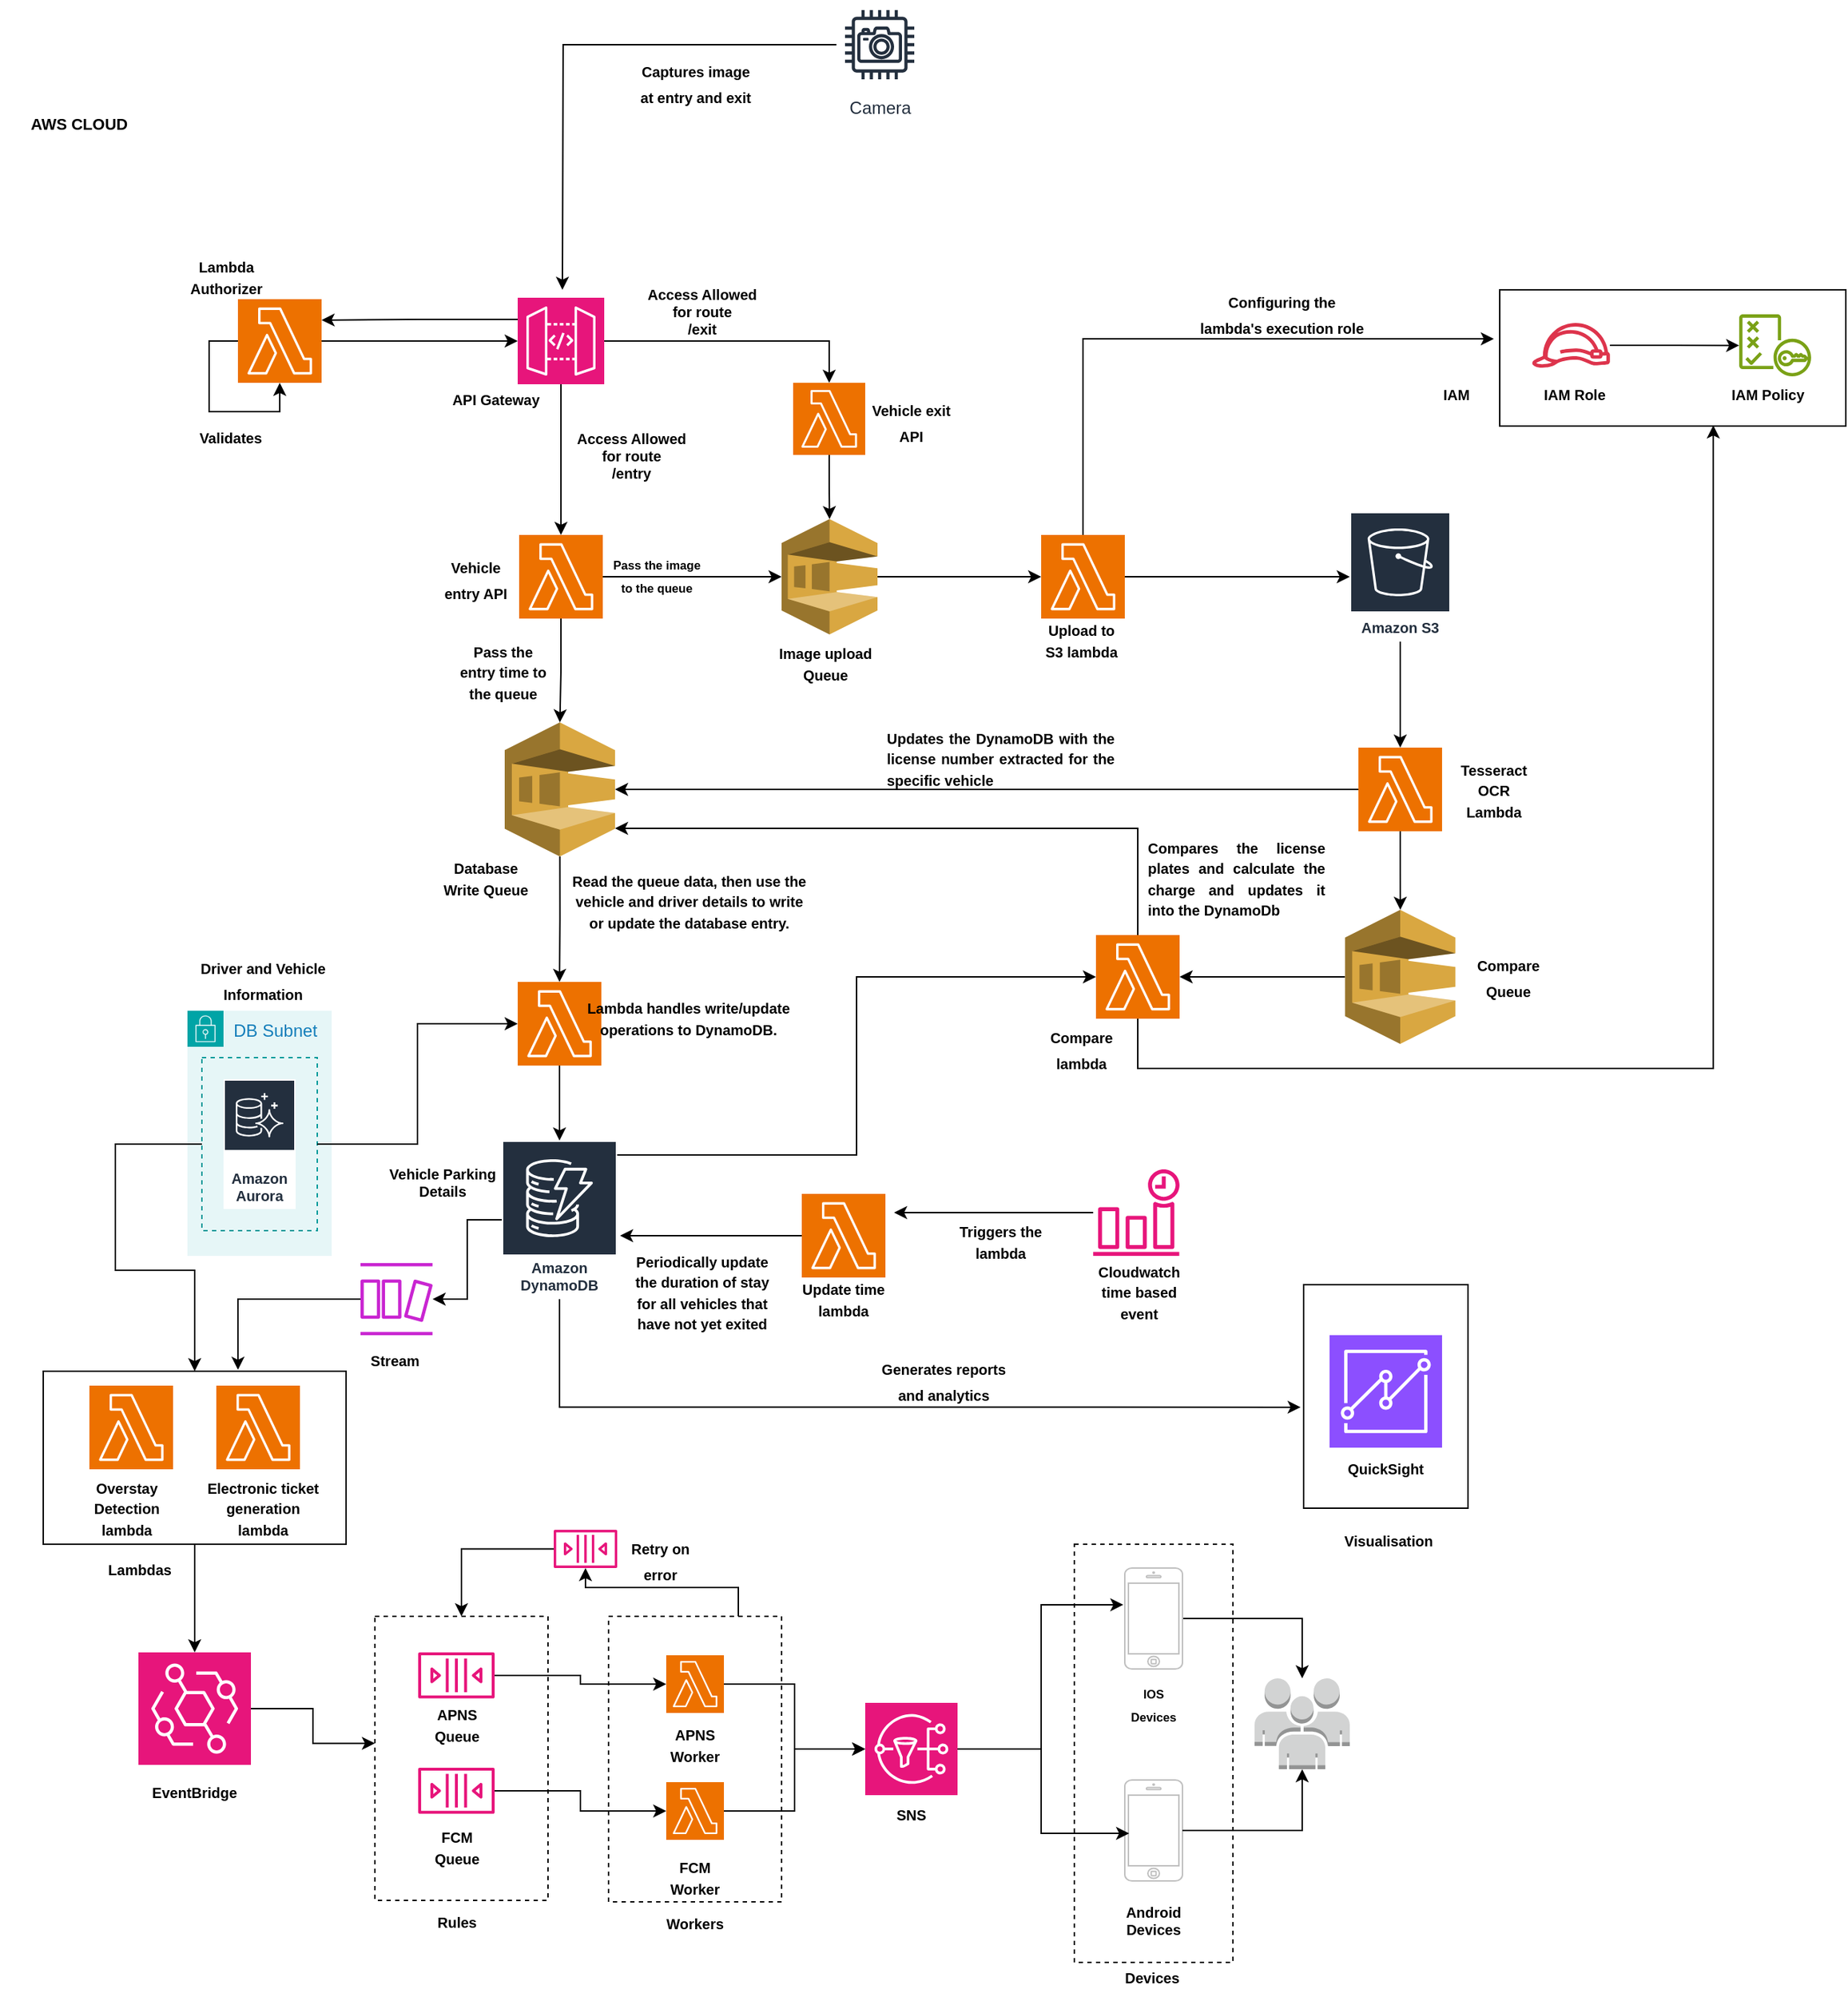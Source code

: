 <mxfile version="24.4.4" type="github">
  <diagram name="Page-1" id="XCapX623ZK9VIntV2yf6">
    <mxGraphModel dx="1434" dy="774" grid="1" gridSize="10" guides="1" tooltips="1" connect="1" arrows="1" fold="1" page="1" pageScale="1" pageWidth="850" pageHeight="1100" math="0" shadow="0">
      <root>
        <mxCell id="0" />
        <mxCell id="1" parent="0" />
        <mxCell id="y3648cTaK8qfpZ_CPwrZ-4" value="AWS CLOUD" style="text;html=1;align=center;verticalAlign=middle;whiteSpace=wrap;rounded=0;fontStyle=1;fontSize=11;" parent="1" vertex="1">
          <mxGeometry x="20" y="110" width="110" height="30" as="geometry" />
        </mxCell>
        <mxCell id="y3648cTaK8qfpZ_CPwrZ-14" value="&lt;div&gt;DB Subnet&lt;/div&gt;&lt;div&gt;&lt;br&gt;&lt;/div&gt;" style="points=[[0,0],[0.25,0],[0.5,0],[0.75,0],[1,0],[1,0.25],[1,0.5],[1,0.75],[1,1],[0.75,1],[0.5,1],[0.25,1],[0,1],[0,0.75],[0,0.5],[0,0.25]];outlineConnect=0;gradientColor=none;html=1;whiteSpace=wrap;fontSize=12;fontStyle=0;container=1;pointerEvents=0;collapsible=0;recursiveResize=0;shape=mxgraph.aws4.group;grIcon=mxgraph.aws4.group_security_group;grStroke=0;strokeColor=#00A4A6;fillColor=#E6F6F7;verticalAlign=top;align=left;spacingLeft=30;fontColor=#147EBA;dashed=0;" parent="1" vertex="1">
          <mxGeometry x="150" y="740" width="100" height="170" as="geometry" />
        </mxCell>
        <mxCell id="y3648cTaK8qfpZ_CPwrZ-59" value="Amazon&lt;br&gt;&lt;div&gt;Aurora&lt;/div&gt;" style="sketch=0;outlineConnect=0;fontColor=#232F3E;gradientColor=none;strokeColor=#ffffff;fillColor=#232F3E;dashed=0;verticalLabelPosition=middle;verticalAlign=bottom;align=center;html=1;whiteSpace=wrap;fontSize=10;fontStyle=1;spacing=3;shape=mxgraph.aws4.productIcon;prIcon=mxgraph.aws4.aurora;" parent="y3648cTaK8qfpZ_CPwrZ-14" vertex="1">
          <mxGeometry x="25" y="47.5" width="50" height="90" as="geometry" />
        </mxCell>
        <mxCell id="y3648cTaK8qfpZ_CPwrZ-17" value="" style="rounded=0;whiteSpace=wrap;html=1;fillColor=none;strokeColor=#009999;dashed=1;" parent="y3648cTaK8qfpZ_CPwrZ-14" vertex="1">
          <mxGeometry x="10" y="32.5" width="80" height="120" as="geometry" />
        </mxCell>
        <mxCell id="y3648cTaK8qfpZ_CPwrZ-41" style="edgeStyle=orthogonalEdgeStyle;rounded=0;orthogonalLoop=1;jettySize=auto;html=1;exitX=0.5;exitY=1;exitDx=0;exitDy=0;exitPerimeter=0;entryX=0.5;entryY=0;entryDx=0;entryDy=0;entryPerimeter=0;" parent="1" source="y3648cTaK8qfpZ_CPwrZ-18" target="y3648cTaK8qfpZ_CPwrZ-45" edge="1">
          <mxGeometry relative="1" as="geometry">
            <mxPoint x="409" y="400" as="targetPoint" />
          </mxGeometry>
        </mxCell>
        <mxCell id="VPLvg2K2wHVccdFYRHNz-117" style="edgeStyle=orthogonalEdgeStyle;rounded=0;orthogonalLoop=1;jettySize=auto;html=1;exitX=1;exitY=0.5;exitDx=0;exitDy=0;exitPerimeter=0;entryX=0.5;entryY=0;entryDx=0;entryDy=0;entryPerimeter=0;" edge="1" parent="1" source="y3648cTaK8qfpZ_CPwrZ-18" target="VPLvg2K2wHVccdFYRHNz-119">
          <mxGeometry relative="1" as="geometry">
            <mxPoint x="1020" y="360" as="targetPoint" />
          </mxGeometry>
        </mxCell>
        <mxCell id="y3648cTaK8qfpZ_CPwrZ-18" value="" style="sketch=0;points=[[0,0,0],[0.25,0,0],[0.5,0,0],[0.75,0,0],[1,0,0],[0,1,0],[0.25,1,0],[0.5,1,0],[0.75,1,0],[1,1,0],[0,0.25,0],[0,0.5,0],[0,0.75,0],[1,0.25,0],[1,0.5,0],[1,0.75,0]];outlineConnect=0;fontColor=#232F3E;fillColor=#E7157B;strokeColor=#ffffff;dashed=0;verticalLabelPosition=bottom;verticalAlign=top;align=center;html=1;fontSize=12;fontStyle=0;aspect=fixed;shape=mxgraph.aws4.resourceIcon;resIcon=mxgraph.aws4.api_gateway;" parent="1" vertex="1">
          <mxGeometry x="379" y="245.5" width="60" height="60" as="geometry" />
        </mxCell>
        <mxCell id="y3648cTaK8qfpZ_CPwrZ-24" value="&lt;div style=&quot;font-size: 10px;&quot;&gt;&lt;b&gt;&lt;font style=&quot;font-size: 10px;&quot;&gt;API Gateway&lt;/font&gt;&lt;/b&gt;&lt;/div&gt;&lt;div style=&quot;font-size: 10px;&quot;&gt;&lt;b&gt;&lt;font style=&quot;font-size: 10px;&quot;&gt;&lt;br&gt;&lt;/font&gt;&lt;/b&gt;&lt;/div&gt;" style="text;html=1;align=center;verticalAlign=middle;whiteSpace=wrap;rounded=0;" parent="1" vertex="1">
          <mxGeometry x="324" y="312.25" width="80" height="20" as="geometry" />
        </mxCell>
        <mxCell id="y3648cTaK8qfpZ_CPwrZ-43" value="&lt;div style=&quot;font-size: 10px;&quot;&gt;&lt;font style=&quot;font-size: 10px;&quot;&gt;&lt;b&gt;&lt;font style=&quot;font-size: 10px;&quot;&gt;Access Allowed&lt;/font&gt;&lt;/b&gt;&lt;/font&gt;&lt;/div&gt;&lt;div style=&quot;font-size: 10px;&quot;&gt;&lt;font style=&quot;font-size: 10px;&quot;&gt;&lt;b&gt;&lt;font style=&quot;font-size: 10px;&quot;&gt;for route &lt;br&gt;/entry&lt;br&gt;&lt;/font&gt;&lt;/b&gt;&lt;/font&gt;&lt;/div&gt;" style="text;html=1;align=center;verticalAlign=middle;whiteSpace=wrap;rounded=0;" parent="1" vertex="1">
          <mxGeometry x="412.5" y="340" width="90" height="30" as="geometry" />
        </mxCell>
        <mxCell id="y3648cTaK8qfpZ_CPwrZ-49" style="edgeStyle=orthogonalEdgeStyle;rounded=0;orthogonalLoop=1;jettySize=auto;html=1;exitX=1;exitY=0.5;exitDx=0;exitDy=0;exitPerimeter=0;" parent="1" source="y3648cTaK8qfpZ_CPwrZ-44" target="y3648cTaK8qfpZ_CPwrZ-50" edge="1">
          <mxGeometry relative="1" as="geometry">
            <mxPoint x="690" y="460" as="targetPoint" />
          </mxGeometry>
        </mxCell>
        <mxCell id="y3648cTaK8qfpZ_CPwrZ-44" value="" style="sketch=0;points=[[0,0,0],[0.25,0,0],[0.5,0,0],[0.75,0,0],[1,0,0],[0,1,0],[0.25,1,0],[0.5,1,0],[0.75,1,0],[1,1,0],[0,0.25,0],[0,0.5,0],[0,0.75,0],[1,0.25,0],[1,0.5,0],[1,0.75,0]];outlineConnect=0;fontColor=#232F3E;fillColor=#ED7100;strokeColor=#ffffff;dashed=0;verticalLabelPosition=bottom;verticalAlign=top;align=center;html=1;fontSize=12;fontStyle=0;aspect=fixed;shape=mxgraph.aws4.resourceIcon;resIcon=mxgraph.aws4.lambda;" parent="1" vertex="1">
          <mxGeometry x="742" y="410" width="58" height="58" as="geometry" />
        </mxCell>
        <mxCell id="y3648cTaK8qfpZ_CPwrZ-45" value="" style="sketch=0;points=[[0,0,0],[0.25,0,0],[0.5,0,0],[0.75,0,0],[1,0,0],[0,1,0],[0.25,1,0],[0.5,1,0],[0.75,1,0],[1,1,0],[0,0.25,0],[0,0.5,0],[0,0.75,0],[1,0.25,0],[1,0.5,0],[1,0.75,0]];outlineConnect=0;fontColor=#232F3E;fillColor=#ED7100;strokeColor=#ffffff;dashed=0;verticalLabelPosition=bottom;verticalAlign=top;align=center;html=1;fontSize=12;fontStyle=0;aspect=fixed;shape=mxgraph.aws4.resourceIcon;resIcon=mxgraph.aws4.lambda;" parent="1" vertex="1">
          <mxGeometry x="380" y="410" width="58" height="58" as="geometry" />
        </mxCell>
        <mxCell id="y3648cTaK8qfpZ_CPwrZ-47" value="&lt;b&gt;&lt;font style=&quot;font-size: 10px;&quot;&gt;Upload to S3 lambda&lt;/font&gt;&lt;/b&gt;" style="text;html=1;align=center;verticalAlign=middle;whiteSpace=wrap;rounded=0;" parent="1" vertex="1">
          <mxGeometry x="740" y="468" width="60" height="30" as="geometry" />
        </mxCell>
        <mxCell id="y3648cTaK8qfpZ_CPwrZ-50" value="Amazon S3" style="sketch=0;outlineConnect=0;fontColor=#232F3E;gradientColor=none;strokeColor=#ffffff;fillColor=#232F3E;dashed=0;verticalLabelPosition=middle;verticalAlign=bottom;align=center;html=1;whiteSpace=wrap;fontSize=10;fontStyle=1;spacing=3;shape=mxgraph.aws4.productIcon;prIcon=mxgraph.aws4.s3;" parent="1" vertex="1">
          <mxGeometry x="956" y="394" width="70" height="90" as="geometry" />
        </mxCell>
        <mxCell id="VPLvg2K2wHVccdFYRHNz-115" style="edgeStyle=orthogonalEdgeStyle;rounded=0;orthogonalLoop=1;jettySize=auto;html=1;" edge="1" parent="1" source="y3648cTaK8qfpZ_CPwrZ-51" target="y3648cTaK8qfpZ_CPwrZ-65">
          <mxGeometry relative="1" as="geometry" />
        </mxCell>
        <mxCell id="VPLvg2K2wHVccdFYRHNz-131" value="" style="edgeStyle=orthogonalEdgeStyle;rounded=0;orthogonalLoop=1;jettySize=auto;html=1;" edge="1" parent="1" source="y3648cTaK8qfpZ_CPwrZ-51" target="VPLvg2K2wHVccdFYRHNz-130">
          <mxGeometry relative="1" as="geometry" />
        </mxCell>
        <mxCell id="y3648cTaK8qfpZ_CPwrZ-51" value="" style="sketch=0;points=[[0,0,0],[0.25,0,0],[0.5,0,0],[0.75,0,0],[1,0,0],[0,1,0],[0.25,1,0],[0.5,1,0],[0.75,1,0],[1,1,0],[0,0.25,0],[0,0.5,0],[0,0.75,0],[1,0.25,0],[1,0.5,0],[1,0.75,0]];outlineConnect=0;fontColor=#232F3E;fillColor=#ED7100;strokeColor=#ffffff;dashed=0;verticalLabelPosition=bottom;verticalAlign=top;align=center;html=1;fontSize=12;fontStyle=0;aspect=fixed;shape=mxgraph.aws4.resourceIcon;resIcon=mxgraph.aws4.lambda;" parent="1" vertex="1">
          <mxGeometry x="962" y="557.5" width="58" height="58" as="geometry" />
        </mxCell>
        <mxCell id="y3648cTaK8qfpZ_CPwrZ-56" value="&lt;b&gt;&lt;font style=&quot;font-size: 10px;&quot;&gt;Tesseract OCR Lambda&lt;/font&gt;&lt;/b&gt;" style="text;html=1;align=center;verticalAlign=middle;whiteSpace=wrap;rounded=0;" parent="1" vertex="1">
          <mxGeometry x="1026" y="571.5" width="60" height="30" as="geometry" />
        </mxCell>
        <mxCell id="y3648cTaK8qfpZ_CPwrZ-57" style="edgeStyle=orthogonalEdgeStyle;rounded=0;orthogonalLoop=1;jettySize=auto;html=1;exitX=0.5;exitY=1;exitDx=0;exitDy=0;" parent="1" edge="1">
          <mxGeometry relative="1" as="geometry">
            <mxPoint x="768" y="651" as="sourcePoint" />
            <mxPoint x="768" y="651" as="targetPoint" />
          </mxGeometry>
        </mxCell>
        <mxCell id="y3648cTaK8qfpZ_CPwrZ-65" value="" style="outlineConnect=0;dashed=0;verticalLabelPosition=bottom;verticalAlign=top;align=center;html=1;shape=mxgraph.aws3.sqs;fillColor=#D9A741;gradientColor=none;" parent="1" vertex="1">
          <mxGeometry x="370" y="540" width="76.5" height="93" as="geometry" />
        </mxCell>
        <mxCell id="y3648cTaK8qfpZ_CPwrZ-66" style="edgeStyle=orthogonalEdgeStyle;rounded=0;orthogonalLoop=1;jettySize=auto;html=1;exitX=0.5;exitY=1;exitDx=0;exitDy=0;exitPerimeter=0;entryX=0.5;entryY=0;entryDx=0;entryDy=0;entryPerimeter=0;" parent="1" source="y3648cTaK8qfpZ_CPwrZ-45" target="y3648cTaK8qfpZ_CPwrZ-65" edge="1">
          <mxGeometry relative="1" as="geometry" />
        </mxCell>
        <mxCell id="VPLvg2K2wHVccdFYRHNz-143" style="edgeStyle=orthogonalEdgeStyle;rounded=0;orthogonalLoop=1;jettySize=auto;html=1;" edge="1" parent="1" source="y3648cTaK8qfpZ_CPwrZ-71" target="VPLvg2K2wHVccdFYRHNz-142">
          <mxGeometry relative="1" as="geometry" />
        </mxCell>
        <mxCell id="y3648cTaK8qfpZ_CPwrZ-71" value="Amazon DynamoDB" style="sketch=0;outlineConnect=0;fontColor=#232F3E;gradientColor=none;strokeColor=#ffffff;fillColor=#232F3E;dashed=0;verticalLabelPosition=middle;verticalAlign=bottom;align=center;html=1;whiteSpace=wrap;fontSize=10;fontStyle=1;spacing=3;shape=mxgraph.aws4.productIcon;prIcon=mxgraph.aws4.dynamodb;" parent="1" vertex="1">
          <mxGeometry x="368" y="830" width="80" height="110" as="geometry" />
        </mxCell>
        <mxCell id="y3648cTaK8qfpZ_CPwrZ-76" style="edgeStyle=orthogonalEdgeStyle;rounded=0;orthogonalLoop=1;jettySize=auto;html=1;exitX=0.5;exitY=1;exitDx=0;exitDy=0;exitPerimeter=0;" parent="1" source="y3648cTaK8qfpZ_CPwrZ-73" target="y3648cTaK8qfpZ_CPwrZ-71" edge="1">
          <mxGeometry relative="1" as="geometry" />
        </mxCell>
        <mxCell id="y3648cTaK8qfpZ_CPwrZ-73" value="" style="sketch=0;points=[[0,0,0],[0.25,0,0],[0.5,0,0],[0.75,0,0],[1,0,0],[0,1,0],[0.25,1,0],[0.5,1,0],[0.75,1,0],[1,1,0],[0,0.25,0],[0,0.5,0],[0,0.75,0],[1,0.25,0],[1,0.5,0],[1,0.75,0]];outlineConnect=0;fontColor=#232F3E;fillColor=#ED7100;strokeColor=#ffffff;dashed=0;verticalLabelPosition=bottom;verticalAlign=top;align=center;html=1;fontSize=12;fontStyle=0;aspect=fixed;shape=mxgraph.aws4.resourceIcon;resIcon=mxgraph.aws4.lambda;" parent="1" vertex="1">
          <mxGeometry x="379" y="720" width="58" height="58" as="geometry" />
        </mxCell>
        <mxCell id="y3648cTaK8qfpZ_CPwrZ-74" style="edgeStyle=orthogonalEdgeStyle;rounded=0;orthogonalLoop=1;jettySize=auto;html=1;exitX=0.5;exitY=1;exitDx=0;exitDy=0;exitPerimeter=0;entryX=0.5;entryY=0;entryDx=0;entryDy=0;entryPerimeter=0;" parent="1" source="y3648cTaK8qfpZ_CPwrZ-65" target="y3648cTaK8qfpZ_CPwrZ-73" edge="1">
          <mxGeometry relative="1" as="geometry" />
        </mxCell>
        <mxCell id="VPLvg2K2wHVccdFYRHNz-167" value="" style="edgeStyle=orthogonalEdgeStyle;rounded=0;orthogonalLoop=1;jettySize=auto;html=1;" edge="1" parent="1" source="y3648cTaK8qfpZ_CPwrZ-17" target="VPLvg2K2wHVccdFYRHNz-165">
          <mxGeometry relative="1" as="geometry">
            <Array as="points">
              <mxPoint x="100" y="833" />
              <mxPoint x="100" y="920" />
              <mxPoint x="155" y="920" />
            </Array>
          </mxGeometry>
        </mxCell>
        <mxCell id="y3648cTaK8qfpZ_CPwrZ-79" value="&lt;sub&gt;&lt;b&gt;Vehicle entry API&lt;br&gt;&lt;/b&gt;&lt;/sub&gt;" style="text;html=1;align=center;verticalAlign=middle;whiteSpace=wrap;rounded=0;" parent="1" vertex="1">
          <mxGeometry x="320" y="424" width="60" height="30" as="geometry" />
        </mxCell>
        <mxCell id="y3648cTaK8qfpZ_CPwrZ-80" value="&lt;font style=&quot;font-size: 10px;&quot;&gt;&lt;b&gt;Pass the entry time to the queue&lt;/b&gt;&lt;/font&gt;" style="text;html=1;align=center;verticalAlign=middle;whiteSpace=wrap;rounded=0;" parent="1" vertex="1">
          <mxGeometry x="334" y="490" width="70" height="30" as="geometry" />
        </mxCell>
        <mxCell id="y3648cTaK8qfpZ_CPwrZ-81" value="&lt;div align=&quot;center&quot;&gt;&lt;b&gt;&lt;font style=&quot;font-size: 10px;&quot;&gt;Read the queue data, then use the vehicle and driver details to write or update the database entry.&lt;/font&gt;&lt;/b&gt;&lt;/div&gt;" style="text;html=1;align=center;verticalAlign=middle;whiteSpace=wrap;rounded=0;" parent="1" vertex="1">
          <mxGeometry x="412.5" y="648" width="170" height="32" as="geometry" />
        </mxCell>
        <mxCell id="y3648cTaK8qfpZ_CPwrZ-83" value="&lt;div align=&quot;center&quot;&gt;&lt;font style=&quot;font-size: 10px;&quot;&gt;&lt;b&gt;Lambda handles write/update operations to DynamoDB.&lt;/b&gt;&lt;/font&gt;&lt;/div&gt;" style="text;html=1;align=center;verticalAlign=middle;whiteSpace=wrap;rounded=0;" parent="1" vertex="1">
          <mxGeometry x="425" y="720" width="145" height="50" as="geometry" />
        </mxCell>
        <mxCell id="VPLvg2K2wHVccdFYRHNz-187" style="edgeStyle=orthogonalEdgeStyle;rounded=0;orthogonalLoop=1;jettySize=auto;html=1;" edge="1" parent="1" source="VPLvg2K2wHVccdFYRHNz-1">
          <mxGeometry relative="1" as="geometry">
            <mxPoint x="640" y="880" as="targetPoint" />
          </mxGeometry>
        </mxCell>
        <mxCell id="VPLvg2K2wHVccdFYRHNz-1" value="" style="sketch=0;outlineConnect=0;fontColor=#232F3E;gradientColor=none;fillColor=#E7157B;strokeColor=none;dashed=0;verticalLabelPosition=bottom;verticalAlign=top;align=center;html=1;fontSize=12;fontStyle=0;aspect=fixed;pointerEvents=1;shape=mxgraph.aws4.event_time_based;" vertex="1" parent="1">
          <mxGeometry x="778" y="850" width="60" height="60" as="geometry" />
        </mxCell>
        <mxCell id="VPLvg2K2wHVccdFYRHNz-2" value="" style="sketch=0;points=[[0,0,0],[0.25,0,0],[0.5,0,0],[0.75,0,0],[1,0,0],[0,1,0],[0.25,1,0],[0.5,1,0],[0.75,1,0],[1,1,0],[0,0.25,0],[0,0.5,0],[0,0.75,0],[1,0.25,0],[1,0.5,0],[1,0.75,0]];outlineConnect=0;fontColor=#232F3E;fillColor=#ED7100;strokeColor=#ffffff;dashed=0;verticalLabelPosition=bottom;verticalAlign=top;align=center;html=1;fontSize=12;fontStyle=0;aspect=fixed;shape=mxgraph.aws4.resourceIcon;resIcon=mxgraph.aws4.lambda;" vertex="1" parent="1">
          <mxGeometry x="576" y="867" width="58" height="58" as="geometry" />
        </mxCell>
        <mxCell id="VPLvg2K2wHVccdFYRHNz-7" value="&lt;b style=&quot;font-size: 10px;&quot;&gt;Cloudwatch time based event &lt;br&gt;&lt;/b&gt;" style="text;html=1;align=center;verticalAlign=middle;whiteSpace=wrap;rounded=0;" vertex="1" parent="1">
          <mxGeometry x="780" y="920" width="60" height="30" as="geometry" />
        </mxCell>
        <mxCell id="VPLvg2K2wHVccdFYRHNz-9" value="&lt;b&gt;&lt;font style=&quot;font-size: 10px;&quot;&gt;Triggers the lambda&lt;br&gt;&lt;/font&gt;&lt;/b&gt;" style="text;html=1;align=center;verticalAlign=middle;whiteSpace=wrap;rounded=0;" vertex="1" parent="1">
          <mxGeometry x="679" y="885" width="70" height="30" as="geometry" />
        </mxCell>
        <mxCell id="VPLvg2K2wHVccdFYRHNz-11" value="&lt;font style=&quot;font-size: 10px;&quot;&gt;&lt;b&gt;Update time &lt;br&gt;&lt;/b&gt;&lt;/font&gt;&lt;div&gt;&lt;font style=&quot;font-size: 10px;&quot;&gt;&lt;b&gt;lambda &lt;/b&gt;&lt;/font&gt;&lt;/div&gt;" style="text;html=1;align=center;verticalAlign=middle;whiteSpace=wrap;rounded=0;" vertex="1" parent="1">
          <mxGeometry x="567.25" y="925" width="75.5" height="30" as="geometry" />
        </mxCell>
        <mxCell id="VPLvg2K2wHVccdFYRHNz-13" value="&lt;font style=&quot;font-size: 10px;&quot;&gt;&lt;b&gt;Periodically update the duration of stay for all vehicles that have not yet exited&lt;/b&gt;&lt;/font&gt;" style="text;html=1;align=center;verticalAlign=middle;whiteSpace=wrap;rounded=0;" vertex="1" parent="1">
          <mxGeometry x="456.5" y="915" width="100" height="40" as="geometry" />
        </mxCell>
        <mxCell id="VPLvg2K2wHVccdFYRHNz-18" style="edgeStyle=orthogonalEdgeStyle;rounded=0;orthogonalLoop=1;jettySize=auto;html=1;entryX=0;entryY=0.5;entryDx=0;entryDy=0;entryPerimeter=0;" edge="1" parent="1" source="y3648cTaK8qfpZ_CPwrZ-17" target="y3648cTaK8qfpZ_CPwrZ-73">
          <mxGeometry relative="1" as="geometry" />
        </mxCell>
        <mxCell id="VPLvg2K2wHVccdFYRHNz-20" value="&lt;div style=&quot;font-size: 10px;&quot;&gt;&lt;b&gt;&lt;font style=&quot;font-size: 10px;&quot;&gt;Vehicle Parking Details&lt;/font&gt;&lt;/b&gt;&lt;/div&gt;&lt;div style=&quot;font-size: 10px;&quot;&gt;&lt;b&gt;&lt;font style=&quot;font-size: 10px;&quot;&gt;&lt;br&gt;&lt;/font&gt;&lt;/b&gt;&lt;/div&gt;" style="text;html=1;align=center;verticalAlign=middle;whiteSpace=wrap;rounded=0;" vertex="1" parent="1">
          <mxGeometry x="286.5" y="850" width="80" height="30" as="geometry" />
        </mxCell>
        <mxCell id="VPLvg2K2wHVccdFYRHNz-22" value="" style="sketch=0;points=[[0,0,0],[0.25,0,0],[0.5,0,0],[0.75,0,0],[1,0,0],[0,1,0],[0.25,1,0],[0.5,1,0],[0.75,1,0],[1,1,0],[0,0.25,0],[0,0.5,0],[0,0.75,0],[1,0.25,0],[1,0.5,0],[1,0.75,0]];outlineConnect=0;fontColor=#232F3E;fillColor=#ED7100;strokeColor=#ffffff;dashed=0;verticalLabelPosition=bottom;verticalAlign=top;align=center;html=1;fontSize=12;fontStyle=0;aspect=fixed;shape=mxgraph.aws4.resourceIcon;resIcon=mxgraph.aws4.lambda;" vertex="1" parent="1">
          <mxGeometry x="82" y="1000" width="58" height="58" as="geometry" />
        </mxCell>
        <mxCell id="VPLvg2K2wHVccdFYRHNz-27" value="" style="sketch=0;points=[[0,0,0],[0.25,0,0],[0.5,0,0],[0.75,0,0],[1,0,0],[0,1,0],[0.25,1,0],[0.5,1,0],[0.75,1,0],[1,1,0],[0,0.25,0],[0,0.5,0],[0,0.75,0],[1,0.25,0],[1,0.5,0],[1,0.75,0]];outlineConnect=0;fontColor=#232F3E;fillColor=#E7157B;strokeColor=#ffffff;dashed=0;verticalLabelPosition=bottom;verticalAlign=top;align=center;html=1;fontSize=12;fontStyle=0;aspect=fixed;shape=mxgraph.aws4.resourceIcon;resIcon=mxgraph.aws4.eventbridge;" vertex="1" parent="1">
          <mxGeometry x="116" y="1185" width="78" height="78" as="geometry" />
        </mxCell>
        <mxCell id="VPLvg2K2wHVccdFYRHNz-49" style="edgeStyle=orthogonalEdgeStyle;rounded=0;orthogonalLoop=1;jettySize=auto;html=1;" edge="1" parent="1" source="VPLvg2K2wHVccdFYRHNz-29" target="VPLvg2K2wHVccdFYRHNz-39">
          <mxGeometry relative="1" as="geometry" />
        </mxCell>
        <mxCell id="VPLvg2K2wHVccdFYRHNz-29" value="" style="sketch=0;outlineConnect=0;fontColor=#232F3E;gradientColor=none;fillColor=#E7157B;strokeColor=none;dashed=0;verticalLabelPosition=bottom;verticalAlign=top;align=center;html=1;fontSize=12;fontStyle=0;aspect=fixed;pointerEvents=1;shape=mxgraph.aws4.queue;" vertex="1" parent="1">
          <mxGeometry x="310" y="1185" width="53" height="31.94" as="geometry" />
        </mxCell>
        <mxCell id="VPLvg2K2wHVccdFYRHNz-30" value="" style="sketch=0;outlineConnect=0;fontColor=#232F3E;gradientColor=none;fillColor=#E7157B;strokeColor=none;dashed=0;verticalLabelPosition=bottom;verticalAlign=top;align=center;html=1;fontSize=12;fontStyle=0;aspect=fixed;pointerEvents=1;shape=mxgraph.aws4.queue;" vertex="1" parent="1">
          <mxGeometry x="310" y="1265" width="53" height="31.94" as="geometry" />
        </mxCell>
        <mxCell id="VPLvg2K2wHVccdFYRHNz-33" value="&lt;font style=&quot;font-size: 10px;&quot;&gt;&lt;b&gt;EventBridge&lt;/b&gt;&lt;/font&gt;" style="text;html=1;align=center;verticalAlign=middle;whiteSpace=wrap;rounded=0;" vertex="1" parent="1">
          <mxGeometry x="125" y="1266.94" width="60" height="30" as="geometry" />
        </mxCell>
        <mxCell id="VPLvg2K2wHVccdFYRHNz-34" value="&lt;b&gt;&lt;font style=&quot;font-size: 10px;&quot;&gt;APNS Queue&lt;/font&gt;&lt;/b&gt;" style="text;html=1;align=center;verticalAlign=middle;whiteSpace=wrap;rounded=0;" vertex="1" parent="1">
          <mxGeometry x="306.5" y="1219.97" width="60" height="30" as="geometry" />
        </mxCell>
        <mxCell id="VPLvg2K2wHVccdFYRHNz-35" value="&lt;b&gt;&lt;font style=&quot;font-size: 10px;&quot;&gt;FCM&lt;br&gt; Queue&lt;/font&gt;&lt;/b&gt;" style="text;html=1;align=center;verticalAlign=middle;whiteSpace=wrap;rounded=0;" vertex="1" parent="1">
          <mxGeometry x="306.5" y="1305" width="60" height="30" as="geometry" />
        </mxCell>
        <mxCell id="VPLvg2K2wHVccdFYRHNz-36" value="" style="rounded=0;whiteSpace=wrap;html=1;fillColor=none;dashed=1;" vertex="1" parent="1">
          <mxGeometry x="280" y="1160" width="120" height="197" as="geometry" />
        </mxCell>
        <mxCell id="VPLvg2K2wHVccdFYRHNz-37" value="&lt;b style=&quot;font-size: 10px;&quot;&gt;Rules&lt;/b&gt;" style="text;html=1;align=center;verticalAlign=middle;whiteSpace=wrap;rounded=0;" vertex="1" parent="1">
          <mxGeometry x="306.5" y="1357" width="60" height="30" as="geometry" />
        </mxCell>
        <mxCell id="VPLvg2K2wHVccdFYRHNz-62" style="edgeStyle=orthogonalEdgeStyle;rounded=0;orthogonalLoop=1;jettySize=auto;html=1;" edge="1" parent="1" source="VPLvg2K2wHVccdFYRHNz-39" target="VPLvg2K2wHVccdFYRHNz-61">
          <mxGeometry relative="1" as="geometry" />
        </mxCell>
        <mxCell id="VPLvg2K2wHVccdFYRHNz-39" value="" style="sketch=0;points=[[0,0,0],[0.25,0,0],[0.5,0,0],[0.75,0,0],[1,0,0],[0,1,0],[0.25,1,0],[0.5,1,0],[0.75,1,0],[1,1,0],[0,0.25,0],[0,0.5,0],[0,0.75,0],[1,0.25,0],[1,0.5,0],[1,0.75,0]];outlineConnect=0;fontColor=#232F3E;fillColor=#ED7100;strokeColor=#ffffff;dashed=0;verticalLabelPosition=bottom;verticalAlign=top;align=center;html=1;fontSize=12;fontStyle=0;aspect=fixed;shape=mxgraph.aws4.resourceIcon;resIcon=mxgraph.aws4.lambda;" vertex="1" parent="1">
          <mxGeometry x="482" y="1187" width="40" height="40" as="geometry" />
        </mxCell>
        <mxCell id="VPLvg2K2wHVccdFYRHNz-63" style="edgeStyle=orthogonalEdgeStyle;rounded=0;orthogonalLoop=1;jettySize=auto;html=1;exitX=1;exitY=0.5;exitDx=0;exitDy=0;exitPerimeter=0;" edge="1" parent="1" source="VPLvg2K2wHVccdFYRHNz-40" target="VPLvg2K2wHVccdFYRHNz-61">
          <mxGeometry relative="1" as="geometry" />
        </mxCell>
        <mxCell id="VPLvg2K2wHVccdFYRHNz-40" value="" style="sketch=0;points=[[0,0,0],[0.25,0,0],[0.5,0,0],[0.75,0,0],[1,0,0],[0,1,0],[0.25,1,0],[0.5,1,0],[0.75,1,0],[1,1,0],[0,0.25,0],[0,0.5,0],[0,0.75,0],[1,0.25,0],[1,0.5,0],[1,0.75,0]];outlineConnect=0;fontColor=#232F3E;fillColor=#ED7100;strokeColor=#ffffff;dashed=0;verticalLabelPosition=bottom;verticalAlign=top;align=center;html=1;fontSize=12;fontStyle=0;aspect=fixed;shape=mxgraph.aws4.resourceIcon;resIcon=mxgraph.aws4.lambda;" vertex="1" parent="1">
          <mxGeometry x="482" y="1275" width="40" height="40" as="geometry" />
        </mxCell>
        <mxCell id="VPLvg2K2wHVccdFYRHNz-41" value="&lt;b style=&quot;font-size: 10px;&quot;&gt;APNS Worker&lt;br&gt;&lt;/b&gt;" style="text;html=1;align=center;verticalAlign=middle;whiteSpace=wrap;rounded=0;" vertex="1" parent="1">
          <mxGeometry x="472" y="1233" width="60" height="32" as="geometry" />
        </mxCell>
        <mxCell id="VPLvg2K2wHVccdFYRHNz-42" value="&lt;font style=&quot;font-size: 10px;&quot;&gt;&lt;b&gt;FCM &lt;br&gt;Worker&lt;br&gt;&lt;/b&gt;&lt;/font&gt;" style="text;html=1;align=center;verticalAlign=middle;whiteSpace=wrap;rounded=0;" vertex="1" parent="1">
          <mxGeometry x="472" y="1325" width="60" height="32" as="geometry" />
        </mxCell>
        <mxCell id="VPLvg2K2wHVccdFYRHNz-59" style="edgeStyle=orthogonalEdgeStyle;rounded=0;orthogonalLoop=1;jettySize=auto;html=1;exitX=0.75;exitY=0;exitDx=0;exitDy=0;" edge="1" parent="1" source="VPLvg2K2wHVccdFYRHNz-43" target="VPLvg2K2wHVccdFYRHNz-53">
          <mxGeometry relative="1" as="geometry" />
        </mxCell>
        <mxCell id="VPLvg2K2wHVccdFYRHNz-43" value="" style="rounded=0;whiteSpace=wrap;html=1;fillColor=none;dashed=1;" vertex="1" parent="1">
          <mxGeometry x="442" y="1160" width="120" height="198" as="geometry" />
        </mxCell>
        <mxCell id="VPLvg2K2wHVccdFYRHNz-50" style="edgeStyle=orthogonalEdgeStyle;rounded=0;orthogonalLoop=1;jettySize=auto;html=1;entryX=0;entryY=0.5;entryDx=0;entryDy=0;entryPerimeter=0;" edge="1" parent="1" source="VPLvg2K2wHVccdFYRHNz-30" target="VPLvg2K2wHVccdFYRHNz-40">
          <mxGeometry relative="1" as="geometry" />
        </mxCell>
        <mxCell id="VPLvg2K2wHVccdFYRHNz-52" value="&lt;font size=&quot;1&quot;&gt;&lt;b&gt;Workers&lt;/b&gt;&lt;/font&gt;" style="text;html=1;align=center;verticalAlign=middle;whiteSpace=wrap;rounded=0;" vertex="1" parent="1">
          <mxGeometry x="472" y="1358" width="60" height="30" as="geometry" />
        </mxCell>
        <mxCell id="VPLvg2K2wHVccdFYRHNz-54" style="edgeStyle=orthogonalEdgeStyle;rounded=0;orthogonalLoop=1;jettySize=auto;html=1;entryX=0.5;entryY=0;entryDx=0;entryDy=0;" edge="1" parent="1" source="VPLvg2K2wHVccdFYRHNz-53" target="VPLvg2K2wHVccdFYRHNz-36">
          <mxGeometry relative="1" as="geometry" />
        </mxCell>
        <mxCell id="VPLvg2K2wHVccdFYRHNz-53" value="" style="sketch=0;outlineConnect=0;fontColor=#232F3E;gradientColor=none;fillColor=#E7157B;strokeColor=none;dashed=0;verticalLabelPosition=bottom;verticalAlign=top;align=center;html=1;fontSize=12;fontStyle=0;aspect=fixed;pointerEvents=1;shape=mxgraph.aws4.queue;" vertex="1" parent="1">
          <mxGeometry x="404" y="1100" width="44" height="26.51" as="geometry" />
        </mxCell>
        <mxCell id="VPLvg2K2wHVccdFYRHNz-60" value="&lt;b&gt;&lt;sup&gt;Retry on error&lt;br&gt;&lt;/sup&gt;&lt;/b&gt;" style="text;html=1;align=center;verticalAlign=middle;whiteSpace=wrap;rounded=0;" vertex="1" parent="1">
          <mxGeometry x="448" y="1110" width="60" height="30" as="geometry" />
        </mxCell>
        <mxCell id="VPLvg2K2wHVccdFYRHNz-61" value="" style="sketch=0;points=[[0,0,0],[0.25,0,0],[0.5,0,0],[0.75,0,0],[1,0,0],[0,1,0],[0.25,1,0],[0.5,1,0],[0.75,1,0],[1,1,0],[0,0.25,0],[0,0.5,0],[0,0.75,0],[1,0.25,0],[1,0.5,0],[1,0.75,0]];outlineConnect=0;fontColor=#232F3E;fillColor=#E7157B;strokeColor=#ffffff;dashed=0;verticalLabelPosition=bottom;verticalAlign=top;align=center;html=1;fontSize=12;fontStyle=0;aspect=fixed;shape=mxgraph.aws4.resourceIcon;resIcon=mxgraph.aws4.sns;" vertex="1" parent="1">
          <mxGeometry x="620" y="1219.97" width="64" height="64" as="geometry" />
        </mxCell>
        <mxCell id="VPLvg2K2wHVccdFYRHNz-98" style="edgeStyle=orthogonalEdgeStyle;rounded=0;orthogonalLoop=1;jettySize=auto;html=1;" edge="1" parent="1" source="VPLvg2K2wHVccdFYRHNz-64" target="VPLvg2K2wHVccdFYRHNz-94">
          <mxGeometry relative="1" as="geometry" />
        </mxCell>
        <mxCell id="VPLvg2K2wHVccdFYRHNz-64" value="" style="html=1;verticalLabelPosition=bottom;labelBackgroundColor=#ffffff;verticalAlign=top;shadow=0;dashed=0;strokeWidth=1;shape=mxgraph.ios7.misc.iphone;strokeColor=#c0c0c0;" vertex="1" parent="1">
          <mxGeometry x="800" y="1126.51" width="40" height="70" as="geometry" />
        </mxCell>
        <mxCell id="VPLvg2K2wHVccdFYRHNz-65" value="" style="html=1;verticalLabelPosition=bottom;labelBackgroundColor=#ffffff;verticalAlign=top;shadow=0;dashed=0;strokeWidth=1;shape=mxgraph.ios7.misc.iphone;strokeColor=#c0c0c0;" vertex="1" parent="1">
          <mxGeometry x="800" y="1273.5" width="40" height="70" as="geometry" />
        </mxCell>
        <mxCell id="VPLvg2K2wHVccdFYRHNz-66" value="&lt;font style=&quot;font-size: 11px;&quot;&gt;&lt;b style=&quot;font-size: 10px;&quot;&gt;&lt;sub&gt;IOS &lt;br&gt;Devices&lt;br style=&quot;font-size: 10px;&quot;&gt;&lt;/sub&gt;&lt;/b&gt;&lt;/font&gt;" style="text;html=1;align=center;verticalAlign=middle;whiteSpace=wrap;rounded=0;" vertex="1" parent="1">
          <mxGeometry x="790" y="1203" width="60" height="30" as="geometry" />
        </mxCell>
        <mxCell id="VPLvg2K2wHVccdFYRHNz-67" value="&lt;div style=&quot;font-size: 10px;&quot; align=&quot;center&quot;&gt;&lt;font style=&quot;font-size: 10px;&quot;&gt;&lt;b&gt;Android&lt;/b&gt;&lt;br&gt;&lt;b&gt;Devices&lt;/b&gt;&lt;/font&gt;&lt;br&gt;&lt;/div&gt;" style="text;whiteSpace=wrap;html=1;align=center;" vertex="1" parent="1">
          <mxGeometry x="770" y="1353" width="100" height="40" as="geometry" />
        </mxCell>
        <mxCell id="VPLvg2K2wHVccdFYRHNz-68" value="" style="rounded=0;whiteSpace=wrap;html=1;fillColor=none;dashed=1;" vertex="1" parent="1">
          <mxGeometry x="765" y="1110" width="110" height="290" as="geometry" />
        </mxCell>
        <mxCell id="VPLvg2K2wHVccdFYRHNz-69" style="edgeStyle=orthogonalEdgeStyle;rounded=0;orthogonalLoop=1;jettySize=auto;html=1;exitX=1;exitY=0.5;exitDx=0;exitDy=0;exitPerimeter=0;entryX=-0.025;entryY=0.364;entryDx=0;entryDy=0;entryPerimeter=0;" edge="1" parent="1" source="VPLvg2K2wHVccdFYRHNz-61" target="VPLvg2K2wHVccdFYRHNz-64">
          <mxGeometry relative="1" as="geometry" />
        </mxCell>
        <mxCell id="VPLvg2K2wHVccdFYRHNz-70" style="edgeStyle=orthogonalEdgeStyle;rounded=0;orthogonalLoop=1;jettySize=auto;html=1;exitX=1;exitY=0.5;exitDx=0;exitDy=0;exitPerimeter=0;entryX=0.075;entryY=0.529;entryDx=0;entryDy=0;entryPerimeter=0;" edge="1" parent="1" source="VPLvg2K2wHVccdFYRHNz-61" target="VPLvg2K2wHVccdFYRHNz-65">
          <mxGeometry relative="1" as="geometry" />
        </mxCell>
        <mxCell id="VPLvg2K2wHVccdFYRHNz-72" value="&lt;b&gt;&lt;sub&gt;Devices&lt;/sub&gt;&lt;/b&gt;" style="text;html=1;align=center;verticalAlign=middle;whiteSpace=wrap;rounded=0;" vertex="1" parent="1">
          <mxGeometry x="789" y="1393" width="60" height="30" as="geometry" />
        </mxCell>
        <mxCell id="VPLvg2K2wHVccdFYRHNz-73" value="&lt;b&gt;&lt;sub&gt;SNS&lt;/sub&gt;&lt;/b&gt;" style="text;html=1;align=center;verticalAlign=middle;whiteSpace=wrap;rounded=0;" vertex="1" parent="1">
          <mxGeometry x="622" y="1280" width="60" height="30" as="geometry" />
        </mxCell>
        <mxCell id="VPLvg2K2wHVccdFYRHNz-78" value="&lt;font style=&quot;font-size: 10px;&quot;&gt;&lt;b&gt;Overstay&lt;br&gt;Detection&lt;br&gt;lambda&lt;/b&gt;&lt;br&gt;&lt;/font&gt;" style="text;html=1;align=center;verticalAlign=middle;whiteSpace=wrap;rounded=0;" vertex="1" parent="1">
          <mxGeometry x="78" y="1070" width="60" height="30" as="geometry" />
        </mxCell>
        <mxCell id="VPLvg2K2wHVccdFYRHNz-80" style="edgeStyle=orthogonalEdgeStyle;rounded=0;orthogonalLoop=1;jettySize=auto;html=1;entryX=0.5;entryY=0;entryDx=0;entryDy=0;entryPerimeter=0;" edge="1" parent="1" source="y3648cTaK8qfpZ_CPwrZ-50" target="y3648cTaK8qfpZ_CPwrZ-51">
          <mxGeometry relative="1" as="geometry" />
        </mxCell>
        <mxCell id="VPLvg2K2wHVccdFYRHNz-103" style="edgeStyle=orthogonalEdgeStyle;rounded=0;orthogonalLoop=1;jettySize=auto;html=1;" edge="1" parent="1" source="VPLvg2K2wHVccdFYRHNz-82">
          <mxGeometry relative="1" as="geometry">
            <mxPoint x="410" y="240" as="targetPoint" />
          </mxGeometry>
        </mxCell>
        <mxCell id="VPLvg2K2wHVccdFYRHNz-82" value="Camera" style="sketch=0;outlineConnect=0;fontColor=#232F3E;gradientColor=none;strokeColor=#232F3E;fillColor=#ffffff;dashed=0;verticalLabelPosition=bottom;verticalAlign=top;align=center;html=1;fontSize=12;fontStyle=0;aspect=fixed;shape=mxgraph.aws4.resourceIcon;resIcon=mxgraph.aws4.camera;" vertex="1" parent="1">
          <mxGeometry x="600" y="40" width="60" height="60" as="geometry" />
        </mxCell>
        <mxCell id="VPLvg2K2wHVccdFYRHNz-84" value="&lt;b&gt;&lt;sub&gt;Captures image at entry and exit&lt;br&gt;&lt;/sub&gt;&lt;/b&gt;" style="text;html=1;align=center;verticalAlign=middle;whiteSpace=wrap;rounded=0;" vertex="1" parent="1">
          <mxGeometry x="460.75" y="80" width="82.5" height="30" as="geometry" />
        </mxCell>
        <mxCell id="VPLvg2K2wHVccdFYRHNz-85" value="&lt;b style=&quot;font-size: 10px;&quot;&gt;Lambda Authorizer&lt;br&gt;&lt;/b&gt;" style="text;html=1;align=center;verticalAlign=middle;whiteSpace=wrap;rounded=0;" vertex="1" parent="1">
          <mxGeometry x="147" y="215.5" width="60" height="30" as="geometry" />
        </mxCell>
        <mxCell id="VPLvg2K2wHVccdFYRHNz-86" value="" style="sketch=0;points=[[0,0,0],[0.25,0,0],[0.5,0,0],[0.75,0,0],[1,0,0],[0,1,0],[0.25,1,0],[0.5,1,0],[0.75,1,0],[1,1,0],[0,0.25,0],[0,0.5,0],[0,0.75,0],[1,0.25,0],[1,0.5,0],[1,0.75,0]];outlineConnect=0;fontColor=#232F3E;fillColor=#ED7100;strokeColor=#ffffff;dashed=0;verticalLabelPosition=bottom;verticalAlign=top;align=center;html=1;fontSize=12;fontStyle=0;aspect=fixed;shape=mxgraph.aws4.resourceIcon;resIcon=mxgraph.aws4.lambda;" vertex="1" parent="1">
          <mxGeometry x="185" y="246.5" width="58" height="58" as="geometry" />
        </mxCell>
        <mxCell id="VPLvg2K2wHVccdFYRHNz-89" style="edgeStyle=orthogonalEdgeStyle;rounded=0;orthogonalLoop=1;jettySize=auto;html=1;exitX=0;exitY=0.5;exitDx=0;exitDy=0;exitPerimeter=0;entryX=0.5;entryY=1;entryDx=0;entryDy=0;entryPerimeter=0;" edge="1" parent="1" source="VPLvg2K2wHVccdFYRHNz-86" target="VPLvg2K2wHVccdFYRHNz-86">
          <mxGeometry relative="1" as="geometry" />
        </mxCell>
        <mxCell id="VPLvg2K2wHVccdFYRHNz-90" style="edgeStyle=orthogonalEdgeStyle;rounded=0;orthogonalLoop=1;jettySize=auto;html=1;exitX=0;exitY=0.25;exitDx=0;exitDy=0;exitPerimeter=0;entryX=1;entryY=0.25;entryDx=0;entryDy=0;entryPerimeter=0;" edge="1" parent="1" source="y3648cTaK8qfpZ_CPwrZ-18" target="VPLvg2K2wHVccdFYRHNz-86">
          <mxGeometry relative="1" as="geometry" />
        </mxCell>
        <mxCell id="VPLvg2K2wHVccdFYRHNz-94" value="" style="outlineConnect=0;dashed=0;verticalLabelPosition=bottom;verticalAlign=top;align=center;html=1;shape=mxgraph.aws3.users;fillColor=#D2D3D3;gradientColor=none;" vertex="1" parent="1">
          <mxGeometry x="890" y="1203" width="66" height="63" as="geometry" />
        </mxCell>
        <mxCell id="VPLvg2K2wHVccdFYRHNz-99" style="edgeStyle=orthogonalEdgeStyle;rounded=0;orthogonalLoop=1;jettySize=auto;html=1;entryX=0.5;entryY=1;entryDx=0;entryDy=0;entryPerimeter=0;" edge="1" parent="1" source="VPLvg2K2wHVccdFYRHNz-65" target="VPLvg2K2wHVccdFYRHNz-94">
          <mxGeometry relative="1" as="geometry" />
        </mxCell>
        <mxCell id="VPLvg2K2wHVccdFYRHNz-102" value="&lt;div style=&quot;font-size: 10px;&quot;&gt;&lt;font style=&quot;font-size: 10px;&quot;&gt;&lt;b&gt;&lt;font style=&quot;font-size: 10px;&quot;&gt;Access Allowed&lt;/font&gt;&lt;/b&gt;&lt;/font&gt;&lt;/div&gt;&lt;div style=&quot;font-size: 10px;&quot;&gt;&lt;font style=&quot;font-size: 10px;&quot;&gt;&lt;b&gt;&lt;font style=&quot;font-size: 10px;&quot;&gt;for route &lt;br&gt;/exit&lt;br&gt;&lt;/font&gt;&lt;/b&gt;&lt;/font&gt;&lt;/div&gt;" style="text;html=1;align=center;verticalAlign=middle;whiteSpace=wrap;rounded=0;" vertex="1" parent="1">
          <mxGeometry x="461.5" y="240" width="90" height="30" as="geometry" />
        </mxCell>
        <mxCell id="VPLvg2K2wHVccdFYRHNz-105" value="" style="outlineConnect=0;dashed=0;verticalLabelPosition=bottom;verticalAlign=top;align=center;html=1;shape=mxgraph.aws3.sqs;fillColor=#D9A741;gradientColor=none;" vertex="1" parent="1">
          <mxGeometry x="562" y="399" width="66.5" height="80" as="geometry" />
        </mxCell>
        <mxCell id="VPLvg2K2wHVccdFYRHNz-107" style="edgeStyle=orthogonalEdgeStyle;rounded=0;orthogonalLoop=1;jettySize=auto;html=1;exitX=1;exitY=0.5;exitDx=0;exitDy=0;exitPerimeter=0;entryX=0;entryY=0.5;entryDx=0;entryDy=0;entryPerimeter=0;" edge="1" parent="1" source="y3648cTaK8qfpZ_CPwrZ-45" target="VPLvg2K2wHVccdFYRHNz-105">
          <mxGeometry relative="1" as="geometry" />
        </mxCell>
        <mxCell id="VPLvg2K2wHVccdFYRHNz-108" style="edgeStyle=orthogonalEdgeStyle;rounded=0;orthogonalLoop=1;jettySize=auto;html=1;entryX=0;entryY=0.5;entryDx=0;entryDy=0;entryPerimeter=0;" edge="1" parent="1" source="VPLvg2K2wHVccdFYRHNz-105" target="y3648cTaK8qfpZ_CPwrZ-44">
          <mxGeometry relative="1" as="geometry" />
        </mxCell>
        <mxCell id="VPLvg2K2wHVccdFYRHNz-111" value="&lt;b style=&quot;font-size: 10px;&quot;&gt;Database Write Queue&lt;br&gt;&lt;/b&gt;" style="text;html=1;align=center;verticalAlign=middle;whiteSpace=wrap;rounded=0;" vertex="1" parent="1">
          <mxGeometry x="320" y="633" width="74" height="30" as="geometry" />
        </mxCell>
        <mxCell id="VPLvg2K2wHVccdFYRHNz-112" value="&lt;b style=&quot;font-size: 10px;&quot;&gt;Image upload Queue&lt;br&gt;&lt;/b&gt;" style="text;html=1;align=center;verticalAlign=middle;whiteSpace=wrap;rounded=0;" vertex="1" parent="1">
          <mxGeometry x="556.5" y="484" width="71" height="30" as="geometry" />
        </mxCell>
        <mxCell id="VPLvg2K2wHVccdFYRHNz-113" value="&lt;font style=&quot;font-size: 10px;&quot;&gt;&lt;b&gt;&lt;sub&gt;Pass the image&lt;br style=&quot;font-size: 10px;&quot;&gt; to the queue&lt;br style=&quot;font-size: 10px;&quot;&gt;&lt;/sub&gt;&lt;/b&gt;&lt;/font&gt;" style="text;html=1;align=center;verticalAlign=middle;resizable=0;points=[];autosize=1;strokeColor=none;fillColor=none;" vertex="1" parent="1">
          <mxGeometry x="435" y="415" width="80" height="40" as="geometry" />
        </mxCell>
        <mxCell id="VPLvg2K2wHVccdFYRHNz-119" value="" style="sketch=0;points=[[0,0,0],[0.25,0,0],[0.5,0,0],[0.75,0,0],[1,0,0],[0,1,0],[0.25,1,0],[0.5,1,0],[0.75,1,0],[1,1,0],[0,0.25,0],[0,0.5,0],[0,0.75,0],[1,0.25,0],[1,0.5,0],[1,0.75,0]];outlineConnect=0;fontColor=#232F3E;fillColor=#ED7100;strokeColor=#ffffff;dashed=0;verticalLabelPosition=bottom;verticalAlign=top;align=center;html=1;fontSize=12;fontStyle=0;aspect=fixed;shape=mxgraph.aws4.resourceIcon;resIcon=mxgraph.aws4.lambda;" vertex="1" parent="1">
          <mxGeometry x="570" y="304.5" width="50" height="50" as="geometry" />
        </mxCell>
        <mxCell id="VPLvg2K2wHVccdFYRHNz-136" value="" style="edgeStyle=orthogonalEdgeStyle;rounded=0;orthogonalLoop=1;jettySize=auto;html=1;" edge="1" parent="1" source="VPLvg2K2wHVccdFYRHNz-130" target="VPLvg2K2wHVccdFYRHNz-133">
          <mxGeometry relative="1" as="geometry" />
        </mxCell>
        <mxCell id="VPLvg2K2wHVccdFYRHNz-130" value="" style="outlineConnect=0;dashed=0;verticalLabelPosition=bottom;verticalAlign=top;align=center;html=1;shape=mxgraph.aws3.sqs;fillColor=#D9A741;gradientColor=none;" vertex="1" parent="1">
          <mxGeometry x="952.75" y="670" width="76.5" height="93" as="geometry" />
        </mxCell>
        <mxCell id="VPLvg2K2wHVccdFYRHNz-132" value="&lt;sub&gt;&lt;b&gt;Compare Queue&lt;br&gt;&lt;/b&gt;&lt;/sub&gt;" style="text;html=1;align=center;verticalAlign=middle;whiteSpace=wrap;rounded=0;" vertex="1" parent="1">
          <mxGeometry x="1029.25" y="700" width="74" height="30" as="geometry" />
        </mxCell>
        <mxCell id="VPLvg2K2wHVccdFYRHNz-133" value="" style="sketch=0;points=[[0,0,0],[0.25,0,0],[0.5,0,0],[0.75,0,0],[1,0,0],[0,1,0],[0.25,1,0],[0.5,1,0],[0.75,1,0],[1,1,0],[0,0.25,0],[0,0.5,0],[0,0.75,0],[1,0.25,0],[1,0.5,0],[1,0.75,0]];outlineConnect=0;fontColor=#232F3E;fillColor=#ED7100;strokeColor=#ffffff;dashed=0;verticalLabelPosition=bottom;verticalAlign=top;align=center;html=1;fontSize=12;fontStyle=0;aspect=fixed;shape=mxgraph.aws4.resourceIcon;resIcon=mxgraph.aws4.lambda;" vertex="1" parent="1">
          <mxGeometry x="780" y="687.5" width="58" height="58" as="geometry" />
        </mxCell>
        <mxCell id="VPLvg2K2wHVccdFYRHNz-137" style="edgeStyle=orthogonalEdgeStyle;rounded=0;orthogonalLoop=1;jettySize=auto;html=1;exitX=0.5;exitY=0;exitDx=0;exitDy=0;exitPerimeter=0;entryX=1;entryY=0.79;entryDx=0;entryDy=0;entryPerimeter=0;" edge="1" parent="1" source="VPLvg2K2wHVccdFYRHNz-133" target="y3648cTaK8qfpZ_CPwrZ-65">
          <mxGeometry relative="1" as="geometry" />
        </mxCell>
        <mxCell id="VPLvg2K2wHVccdFYRHNz-138" value="&lt;sub&gt;&lt;b&gt;Compare lambda&lt;br&gt;&lt;/b&gt;&lt;/sub&gt;" style="text;html=1;align=center;verticalAlign=middle;whiteSpace=wrap;rounded=0;" vertex="1" parent="1">
          <mxGeometry x="740" y="750" width="60" height="30" as="geometry" />
        </mxCell>
        <mxCell id="VPLvg2K2wHVccdFYRHNz-139" style="edgeStyle=orthogonalEdgeStyle;rounded=0;orthogonalLoop=1;jettySize=auto;html=1;entryX=0;entryY=0.5;entryDx=0;entryDy=0;entryPerimeter=0;" edge="1" parent="1" source="y3648cTaK8qfpZ_CPwrZ-71" target="VPLvg2K2wHVccdFYRHNz-133">
          <mxGeometry relative="1" as="geometry">
            <Array as="points">
              <mxPoint x="614" y="840" />
              <mxPoint x="614" y="717" />
            </Array>
          </mxGeometry>
        </mxCell>
        <mxCell id="VPLvg2K2wHVccdFYRHNz-140" value="&lt;div align=&quot;justify&quot;&gt;&lt;font style=&quot;font-size: 10px;&quot;&gt;&lt;b&gt;Compares the license plates and calculate the charge and updates it into the DynamoDb &lt;/b&gt;&lt;/font&gt;&lt;/div&gt;" style="text;html=1;align=center;verticalAlign=middle;whiteSpace=wrap;rounded=0;" vertex="1" parent="1">
          <mxGeometry x="815" y="633" width="125" height="30" as="geometry" />
        </mxCell>
        <mxCell id="VPLvg2K2wHVccdFYRHNz-141" value="&lt;div align=&quot;justify&quot;&gt;&lt;b&gt;&lt;font style=&quot;font-size: 10px;&quot;&gt;Updates the DynamoDB with the license number extracted for the specific vehicle&lt;/font&gt;&lt;/b&gt;&lt;/div&gt;" style="text;html=1;align=center;verticalAlign=middle;whiteSpace=wrap;rounded=0;" vertex="1" parent="1">
          <mxGeometry x="634" y="550" width="160" height="30" as="geometry" />
        </mxCell>
        <mxCell id="VPLvg2K2wHVccdFYRHNz-142" value="" style="sketch=0;outlineConnect=0;fontColor=#232F3E;gradientColor=none;fillColor=#C925D1;strokeColor=none;dashed=0;verticalLabelPosition=bottom;verticalAlign=top;align=center;html=1;fontSize=12;fontStyle=0;aspect=fixed;pointerEvents=1;shape=mxgraph.aws4.dynamodb_stream;" vertex="1" parent="1">
          <mxGeometry x="270" y="915" width="50" height="50" as="geometry" />
        </mxCell>
        <mxCell id="VPLvg2K2wHVccdFYRHNz-147" value="" style="sketch=0;points=[[0,0,0],[0.25,0,0],[0.5,0,0],[0.75,0,0],[1,0,0],[0,1,0],[0.25,1,0],[0.5,1,0],[0.75,1,0],[1,1,0],[0,0.25,0],[0,0.5,0],[0,0.75,0],[1,0.25,0],[1,0.5,0],[1,0.75,0]];outlineConnect=0;fontColor=#232F3E;fillColor=#ED7100;strokeColor=#ffffff;dashed=0;verticalLabelPosition=bottom;verticalAlign=top;align=center;html=1;fontSize=12;fontStyle=0;aspect=fixed;shape=mxgraph.aws4.resourceIcon;resIcon=mxgraph.aws4.lambda;" vertex="1" parent="1">
          <mxGeometry x="170" y="1000" width="58" height="58" as="geometry" />
        </mxCell>
        <mxCell id="VPLvg2K2wHVccdFYRHNz-166" value="" style="edgeStyle=orthogonalEdgeStyle;rounded=0;orthogonalLoop=1;jettySize=auto;html=1;" edge="1" parent="1" source="VPLvg2K2wHVccdFYRHNz-165" target="VPLvg2K2wHVccdFYRHNz-27">
          <mxGeometry relative="1" as="geometry" />
        </mxCell>
        <mxCell id="VPLvg2K2wHVccdFYRHNz-165" value="" style="rounded=0;whiteSpace=wrap;html=1;fillColor=none;" vertex="1" parent="1">
          <mxGeometry x="50" y="990" width="210" height="120" as="geometry" />
        </mxCell>
        <mxCell id="VPLvg2K2wHVccdFYRHNz-169" value="&lt;b&gt;&lt;font style=&quot;font-size: 10px;&quot;&gt;Electronic ticket generation lambda&lt;/font&gt;&lt;/b&gt;" style="text;html=1;align=center;verticalAlign=middle;whiteSpace=wrap;rounded=0;" vertex="1" parent="1">
          <mxGeometry x="160" y="1070" width="85" height="30" as="geometry" />
        </mxCell>
        <mxCell id="VPLvg2K2wHVccdFYRHNz-170" style="edgeStyle=orthogonalEdgeStyle;rounded=0;orthogonalLoop=1;jettySize=auto;html=1;entryX=0.643;entryY=-0.008;entryDx=0;entryDy=0;entryPerimeter=0;" edge="1" parent="1" source="VPLvg2K2wHVccdFYRHNz-142" target="VPLvg2K2wHVccdFYRHNz-165">
          <mxGeometry relative="1" as="geometry" />
        </mxCell>
        <mxCell id="VPLvg2K2wHVccdFYRHNz-171" value="&lt;b&gt;&lt;sub&gt;Stream&lt;/sub&gt;&lt;/b&gt;" style="text;html=1;align=center;verticalAlign=middle;whiteSpace=wrap;rounded=0;" vertex="1" parent="1">
          <mxGeometry x="264" y="965" width="60" height="30" as="geometry" />
        </mxCell>
        <mxCell id="VPLvg2K2wHVccdFYRHNz-172" value="&lt;b&gt;&lt;sub&gt;Lambdas&lt;/sub&gt;&lt;/b&gt;" style="text;html=1;align=center;verticalAlign=middle;whiteSpace=wrap;rounded=0;" vertex="1" parent="1">
          <mxGeometry x="87" y="1110" width="60" height="30" as="geometry" />
        </mxCell>
        <mxCell id="VPLvg2K2wHVccdFYRHNz-175" style="edgeStyle=orthogonalEdgeStyle;rounded=0;orthogonalLoop=1;jettySize=auto;html=1;entryX=0;entryY=0.447;entryDx=0;entryDy=0;entryPerimeter=0;" edge="1" parent="1" source="VPLvg2K2wHVccdFYRHNz-27" target="VPLvg2K2wHVccdFYRHNz-36">
          <mxGeometry relative="1" as="geometry" />
        </mxCell>
        <mxCell id="VPLvg2K2wHVccdFYRHNz-176" value="&lt;b&gt;&lt;sub&gt;Driver and Vehicle Information&lt;br&gt;&lt;/sub&gt;&lt;/b&gt;" style="text;html=1;align=center;verticalAlign=middle;whiteSpace=wrap;rounded=0;" vertex="1" parent="1">
          <mxGeometry x="151.25" y="701.5" width="102.5" height="30" as="geometry" />
        </mxCell>
        <mxCell id="VPLvg2K2wHVccdFYRHNz-177" value="" style="sketch=0;points=[[0,0,0],[0.25,0,0],[0.5,0,0],[0.75,0,0],[1,0,0],[0,1,0],[0.25,1,0],[0.5,1,0],[0.75,1,0],[1,1,0],[0,0.25,0],[0,0.5,0],[0,0.75,0],[1,0.25,0],[1,0.5,0],[1,0.75,0]];outlineConnect=0;fontColor=#232F3E;fillColor=#8C4FFF;strokeColor=#ffffff;dashed=0;verticalLabelPosition=bottom;verticalAlign=top;align=center;html=1;fontSize=12;fontStyle=0;aspect=fixed;shape=mxgraph.aws4.resourceIcon;resIcon=mxgraph.aws4.quicksight;" vertex="1" parent="1">
          <mxGeometry x="942" y="965" width="78" height="78" as="geometry" />
        </mxCell>
        <mxCell id="VPLvg2K2wHVccdFYRHNz-179" value="&lt;b&gt;&lt;sub&gt;QuickSight&lt;/sub&gt;&lt;/b&gt;" style="text;html=1;align=center;verticalAlign=middle;whiteSpace=wrap;rounded=0;" vertex="1" parent="1">
          <mxGeometry x="951" y="1040" width="60" height="30" as="geometry" />
        </mxCell>
        <mxCell id="VPLvg2K2wHVccdFYRHNz-180" value="" style="rounded=0;whiteSpace=wrap;html=1;fillColor=none;" vertex="1" parent="1">
          <mxGeometry x="924" y="930" width="114" height="155" as="geometry" />
        </mxCell>
        <mxCell id="VPLvg2K2wHVccdFYRHNz-181" style="edgeStyle=orthogonalEdgeStyle;rounded=0;orthogonalLoop=1;jettySize=auto;html=1;entryX=-0.018;entryY=0.548;entryDx=0;entryDy=0;entryPerimeter=0;" edge="1" parent="1" source="y3648cTaK8qfpZ_CPwrZ-71" target="VPLvg2K2wHVccdFYRHNz-180">
          <mxGeometry relative="1" as="geometry">
            <Array as="points">
              <mxPoint x="408" y="1015" />
            </Array>
          </mxGeometry>
        </mxCell>
        <mxCell id="VPLvg2K2wHVccdFYRHNz-182" value="&lt;b&gt;&lt;sub&gt;Visualisation&lt;/sub&gt;&lt;/b&gt;" style="text;html=1;align=center;verticalAlign=middle;whiteSpace=wrap;rounded=0;" vertex="1" parent="1">
          <mxGeometry x="952.75" y="1090" width="60" height="30" as="geometry" />
        </mxCell>
        <mxCell id="VPLvg2K2wHVccdFYRHNz-185" value="&lt;b&gt;&lt;sub&gt;Generates reports and analytics&lt;br&gt;&lt;/sub&gt;&lt;/b&gt;" style="text;html=1;align=center;verticalAlign=middle;whiteSpace=wrap;rounded=0;" vertex="1" parent="1">
          <mxGeometry x="622" y="980" width="104.5" height="30" as="geometry" />
        </mxCell>
        <mxCell id="VPLvg2K2wHVccdFYRHNz-186" style="edgeStyle=orthogonalEdgeStyle;rounded=0;orthogonalLoop=1;jettySize=auto;html=1;exitX=0;exitY=0.5;exitDx=0;exitDy=0;exitPerimeter=0;entryX=1.025;entryY=0.6;entryDx=0;entryDy=0;entryPerimeter=0;" edge="1" parent="1" source="VPLvg2K2wHVccdFYRHNz-2" target="y3648cTaK8qfpZ_CPwrZ-71">
          <mxGeometry relative="1" as="geometry" />
        </mxCell>
        <mxCell id="VPLvg2K2wHVccdFYRHNz-188" style="edgeStyle=orthogonalEdgeStyle;rounded=0;orthogonalLoop=1;jettySize=auto;html=1;exitX=1;exitY=0.5;exitDx=0;exitDy=0;exitPerimeter=0;entryX=0;entryY=0.5;entryDx=0;entryDy=0;entryPerimeter=0;" edge="1" parent="1" source="VPLvg2K2wHVccdFYRHNz-86" target="y3648cTaK8qfpZ_CPwrZ-18">
          <mxGeometry relative="1" as="geometry" />
        </mxCell>
        <mxCell id="VPLvg2K2wHVccdFYRHNz-189" style="edgeStyle=orthogonalEdgeStyle;rounded=0;orthogonalLoop=1;jettySize=auto;html=1;exitX=0.5;exitY=1;exitDx=0;exitDy=0;exitPerimeter=0;entryX=0.5;entryY=0;entryDx=0;entryDy=0;entryPerimeter=0;" edge="1" parent="1" source="VPLvg2K2wHVccdFYRHNz-119" target="VPLvg2K2wHVccdFYRHNz-105">
          <mxGeometry relative="1" as="geometry" />
        </mxCell>
        <mxCell id="VPLvg2K2wHVccdFYRHNz-190" value="&lt;b&gt;&lt;sub&gt;Vehicle exit API&lt;br&gt;&lt;/sub&gt;&lt;/b&gt;" style="text;html=1;align=center;verticalAlign=middle;whiteSpace=wrap;rounded=0;" vertex="1" parent="1">
          <mxGeometry x="622" y="315" width="60" height="30" as="geometry" />
        </mxCell>
        <mxCell id="VPLvg2K2wHVccdFYRHNz-191" value="&lt;sub&gt;&lt;b&gt;Validates&lt;/b&gt;&lt;/sub&gt;" style="text;html=1;align=center;verticalAlign=middle;whiteSpace=wrap;rounded=0;" vertex="1" parent="1">
          <mxGeometry x="150" y="324.5" width="60" height="30" as="geometry" />
        </mxCell>
        <mxCell id="VPLvg2K2wHVccdFYRHNz-194" style="edgeStyle=orthogonalEdgeStyle;rounded=0;orthogonalLoop=1;jettySize=auto;html=1;" edge="1" parent="1" source="VPLvg2K2wHVccdFYRHNz-192" target="VPLvg2K2wHVccdFYRHNz-193">
          <mxGeometry relative="1" as="geometry" />
        </mxCell>
        <mxCell id="VPLvg2K2wHVccdFYRHNz-192" value="" style="sketch=0;outlineConnect=0;fontColor=#232F3E;gradientColor=none;fillColor=#DD344C;strokeColor=none;dashed=0;verticalLabelPosition=bottom;verticalAlign=top;align=center;html=1;fontSize=12;fontStyle=0;aspect=fixed;pointerEvents=1;shape=mxgraph.aws4.role;" vertex="1" parent="1">
          <mxGeometry x="1082" y="263.02" width="54.95" height="31" as="geometry" />
        </mxCell>
        <mxCell id="VPLvg2K2wHVccdFYRHNz-193" value="" style="sketch=0;outlineConnect=0;fontColor=#232F3E;gradientColor=none;fillColor=#7AA116;strokeColor=none;dashed=0;verticalLabelPosition=bottom;verticalAlign=top;align=center;html=1;fontSize=12;fontStyle=0;aspect=fixed;pointerEvents=1;shape=mxgraph.aws4.policy;" vertex="1" parent="1">
          <mxGeometry x="1226" y="257.05" width="50" height="42.95" as="geometry" />
        </mxCell>
        <mxCell id="VPLvg2K2wHVccdFYRHNz-198" value="&lt;b&gt;&lt;sub&gt;IAM Role&lt;br&gt;&lt;/sub&gt;&lt;/b&gt;" style="text;html=1;align=center;verticalAlign=middle;whiteSpace=wrap;rounded=0;" vertex="1" parent="1">
          <mxGeometry x="1082" y="294.5" width="60" height="30" as="geometry" />
        </mxCell>
        <mxCell id="VPLvg2K2wHVccdFYRHNz-200" value="&lt;b&gt;&lt;sub&gt;IAM Policy&lt;br&gt;&lt;/sub&gt;&lt;/b&gt;" style="text;html=1;align=center;verticalAlign=middle;whiteSpace=wrap;rounded=0;" vertex="1" parent="1">
          <mxGeometry x="1216" y="294.5" width="60" height="30" as="geometry" />
        </mxCell>
        <mxCell id="VPLvg2K2wHVccdFYRHNz-201" value="" style="rounded=0;whiteSpace=wrap;html=1;fillColor=none;" vertex="1" parent="1">
          <mxGeometry x="1060" y="240" width="240" height="94.5" as="geometry" />
        </mxCell>
        <mxCell id="VPLvg2K2wHVccdFYRHNz-202" value="&lt;b&gt;&lt;sub&gt;IAM&lt;/sub&gt;&lt;/b&gt;" style="text;html=1;align=center;verticalAlign=middle;whiteSpace=wrap;rounded=0;" vertex="1" parent="1">
          <mxGeometry x="1000" y="294.5" width="60" height="30" as="geometry" />
        </mxCell>
        <mxCell id="VPLvg2K2wHVccdFYRHNz-203" style="edgeStyle=orthogonalEdgeStyle;rounded=0;orthogonalLoop=1;jettySize=auto;html=1;entryX=-0.017;entryY=0.36;entryDx=0;entryDy=0;entryPerimeter=0;" edge="1" parent="1" source="y3648cTaK8qfpZ_CPwrZ-44" target="VPLvg2K2wHVccdFYRHNz-201">
          <mxGeometry relative="1" as="geometry">
            <Array as="points">
              <mxPoint x="771" y="274" />
            </Array>
          </mxGeometry>
        </mxCell>
        <mxCell id="VPLvg2K2wHVccdFYRHNz-204" value="&lt;b&gt;&lt;sub&gt;Configuring the lambda&#39;s execution role&lt;/sub&gt;&lt;/b&gt;" style="text;html=1;align=center;verticalAlign=middle;whiteSpace=wrap;rounded=0;" vertex="1" parent="1">
          <mxGeometry x="849" y="240" width="120" height="30" as="geometry" />
        </mxCell>
        <mxCell id="VPLvg2K2wHVccdFYRHNz-206" style="edgeStyle=orthogonalEdgeStyle;rounded=0;orthogonalLoop=1;jettySize=auto;html=1;entryX=0.617;entryY=0.995;entryDx=0;entryDy=0;entryPerimeter=0;" edge="1" parent="1" source="VPLvg2K2wHVccdFYRHNz-133" target="VPLvg2K2wHVccdFYRHNz-201">
          <mxGeometry relative="1" as="geometry">
            <Array as="points">
              <mxPoint x="809" y="780" />
              <mxPoint x="1208" y="780" />
            </Array>
          </mxGeometry>
        </mxCell>
      </root>
    </mxGraphModel>
  </diagram>
</mxfile>
